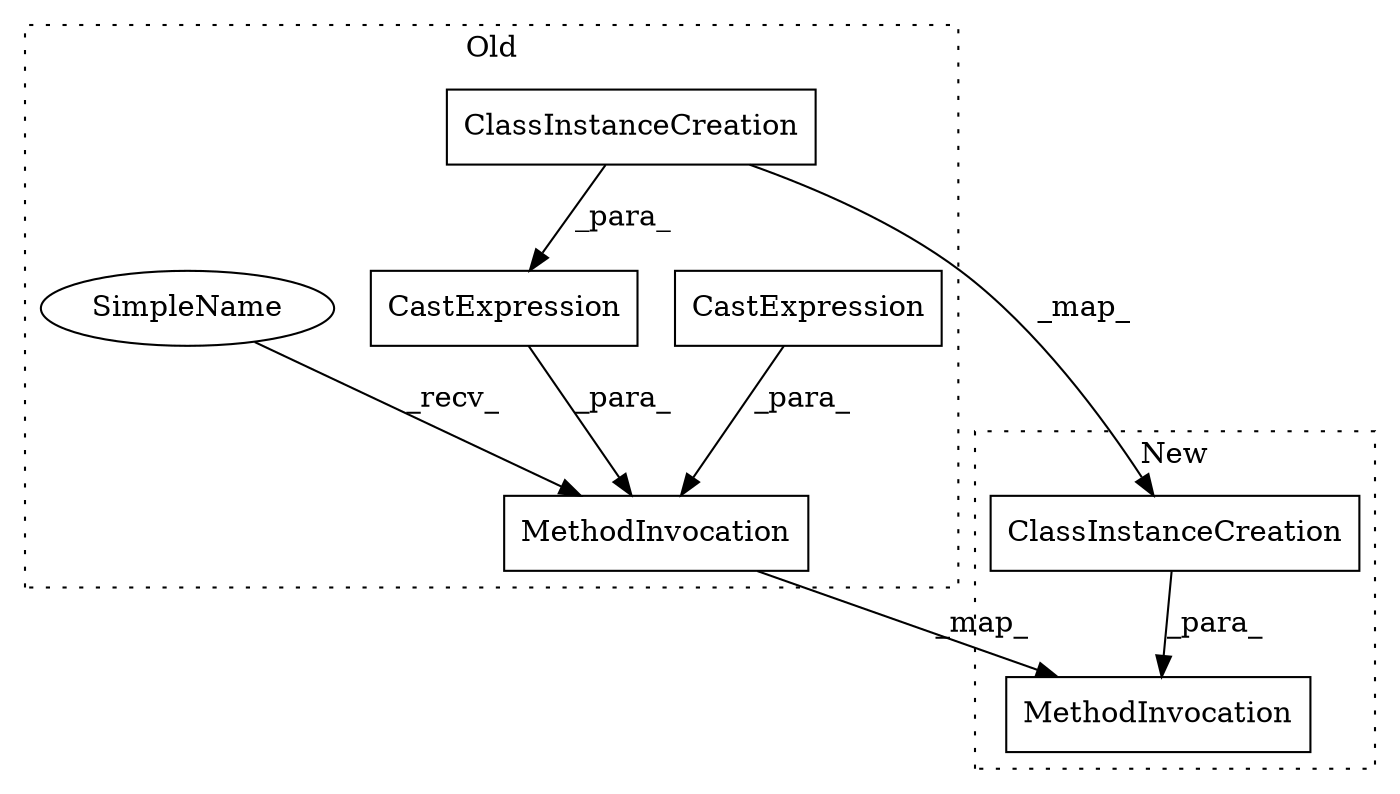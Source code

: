 digraph G {
subgraph cluster0 {
1 [label="CastExpression" a="11" s="6444" l="9" shape="box"];
2 [label="CastExpression" a="11" s="6385" l="12" shape="box"];
4 [label="ClassInstanceCreation" a="14" s="6397" l="29" shape="box"];
5 [label="MethodInvocation" a="32" s="6370,6474" l="15,1" shape="box"];
7 [label="SimpleName" a="42" s="6365" l="4" shape="ellipse"];
label = "Old";
style="dotted";
}
subgraph cluster1 {
3 [label="ClassInstanceCreation" a="14" s="6098" l="29" shape="box"];
6 [label="MethodInvocation" a="32" s="6092,6152" l="6,1" shape="box"];
label = "New";
style="dotted";
}
1 -> 5 [label="_para_"];
2 -> 5 [label="_para_"];
3 -> 6 [label="_para_"];
4 -> 2 [label="_para_"];
4 -> 3 [label="_map_"];
5 -> 6 [label="_map_"];
7 -> 5 [label="_recv_"];
}